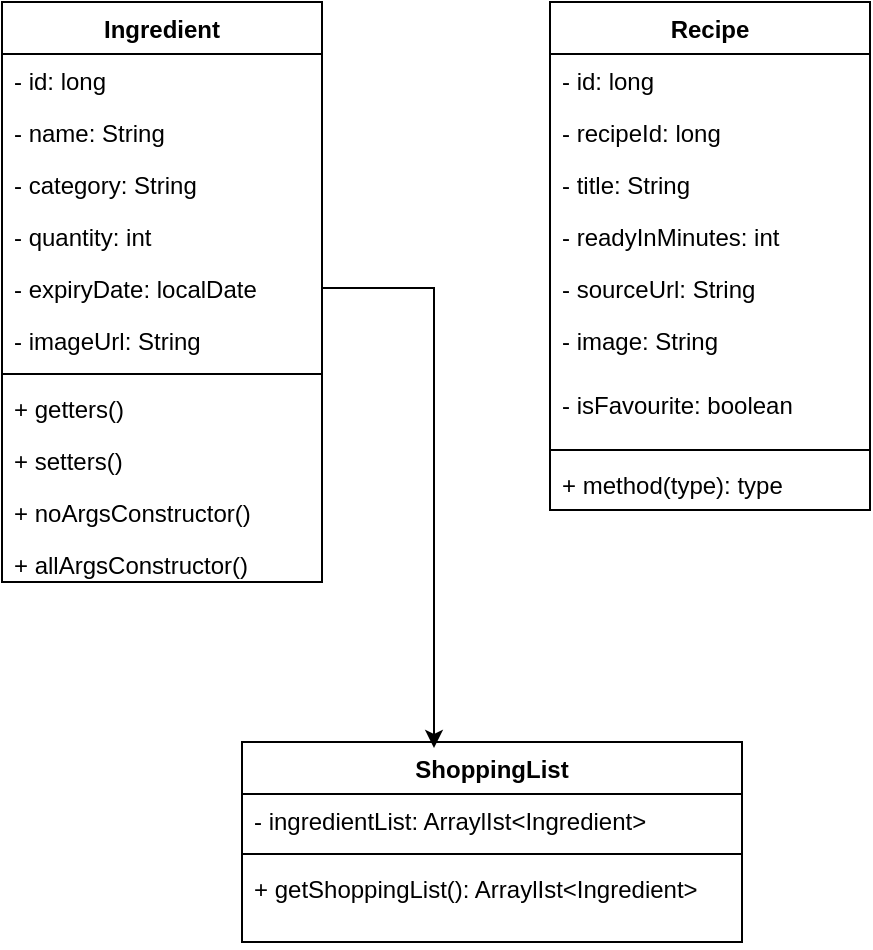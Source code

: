 <mxfile version="24.7.16">
  <diagram name="Page-1" id="iUChWv7XRFmdxUwt--pT">
    <mxGraphModel dx="762" dy="671" grid="1" gridSize="10" guides="1" tooltips="1" connect="1" arrows="1" fold="1" page="1" pageScale="1" pageWidth="827" pageHeight="1169" math="0" shadow="0">
      <root>
        <mxCell id="0" />
        <mxCell id="1" parent="0" />
        <mxCell id="l5JcuTfwr3VhaQlxWYnr-1" value="Ingredient" style="swimlane;fontStyle=1;align=center;verticalAlign=top;childLayout=stackLayout;horizontal=1;startSize=26;horizontalStack=0;resizeParent=1;resizeParentMax=0;resizeLast=0;collapsible=1;marginBottom=0;whiteSpace=wrap;html=1;" vertex="1" parent="1">
          <mxGeometry x="60" y="60" width="160" height="290" as="geometry" />
        </mxCell>
        <mxCell id="l5JcuTfwr3VhaQlxWYnr-2" value="- id: long&lt;div&gt;&lt;br&gt;&lt;/div&gt;" style="text;strokeColor=none;fillColor=none;align=left;verticalAlign=top;spacingLeft=4;spacingRight=4;overflow=hidden;rotatable=0;points=[[0,0.5],[1,0.5]];portConstraint=eastwest;whiteSpace=wrap;html=1;" vertex="1" parent="l5JcuTfwr3VhaQlxWYnr-1">
          <mxGeometry y="26" width="160" height="26" as="geometry" />
        </mxCell>
        <mxCell id="l5JcuTfwr3VhaQlxWYnr-5" value="- name: String&lt;div&gt;&lt;br&gt;&lt;/div&gt;" style="text;strokeColor=none;fillColor=none;align=left;verticalAlign=top;spacingLeft=4;spacingRight=4;overflow=hidden;rotatable=0;points=[[0,0.5],[1,0.5]];portConstraint=eastwest;whiteSpace=wrap;html=1;" vertex="1" parent="l5JcuTfwr3VhaQlxWYnr-1">
          <mxGeometry y="52" width="160" height="26" as="geometry" />
        </mxCell>
        <mxCell id="l5JcuTfwr3VhaQlxWYnr-7" value="- category: String&lt;div&gt;&lt;br&gt;&lt;/div&gt;" style="text;strokeColor=none;fillColor=none;align=left;verticalAlign=top;spacingLeft=4;spacingRight=4;overflow=hidden;rotatable=0;points=[[0,0.5],[1,0.5]];portConstraint=eastwest;whiteSpace=wrap;html=1;" vertex="1" parent="l5JcuTfwr3VhaQlxWYnr-1">
          <mxGeometry y="78" width="160" height="26" as="geometry" />
        </mxCell>
        <mxCell id="l5JcuTfwr3VhaQlxWYnr-6" value="- quantity: int&lt;div&gt;&lt;br&gt;&lt;/div&gt;" style="text;strokeColor=none;fillColor=none;align=left;verticalAlign=top;spacingLeft=4;spacingRight=4;overflow=hidden;rotatable=0;points=[[0,0.5],[1,0.5]];portConstraint=eastwest;whiteSpace=wrap;html=1;" vertex="1" parent="l5JcuTfwr3VhaQlxWYnr-1">
          <mxGeometry y="104" width="160" height="26" as="geometry" />
        </mxCell>
        <mxCell id="l5JcuTfwr3VhaQlxWYnr-8" value="- expiryDate: localDate&lt;div&gt;&lt;br&gt;&lt;/div&gt;" style="text;strokeColor=none;fillColor=none;align=left;verticalAlign=top;spacingLeft=4;spacingRight=4;overflow=hidden;rotatable=0;points=[[0,0.5],[1,0.5]];portConstraint=eastwest;whiteSpace=wrap;html=1;" vertex="1" parent="l5JcuTfwr3VhaQlxWYnr-1">
          <mxGeometry y="130" width="160" height="26" as="geometry" />
        </mxCell>
        <mxCell id="l5JcuTfwr3VhaQlxWYnr-25" value="- imageUrl: String&lt;div&gt;&lt;br&gt;&lt;/div&gt;" style="text;strokeColor=none;fillColor=none;align=left;verticalAlign=top;spacingLeft=4;spacingRight=4;overflow=hidden;rotatable=0;points=[[0,0.5],[1,0.5]];portConstraint=eastwest;whiteSpace=wrap;html=1;" vertex="1" parent="l5JcuTfwr3VhaQlxWYnr-1">
          <mxGeometry y="156" width="160" height="26" as="geometry" />
        </mxCell>
        <mxCell id="l5JcuTfwr3VhaQlxWYnr-3" value="" style="line;strokeWidth=1;fillColor=none;align=left;verticalAlign=middle;spacingTop=-1;spacingLeft=3;spacingRight=3;rotatable=0;labelPosition=right;points=[];portConstraint=eastwest;strokeColor=inherit;" vertex="1" parent="l5JcuTfwr3VhaQlxWYnr-1">
          <mxGeometry y="182" width="160" height="8" as="geometry" />
        </mxCell>
        <mxCell id="l5JcuTfwr3VhaQlxWYnr-4" value="+ getters()" style="text;strokeColor=none;fillColor=none;align=left;verticalAlign=top;spacingLeft=4;spacingRight=4;overflow=hidden;rotatable=0;points=[[0,0.5],[1,0.5]];portConstraint=eastwest;whiteSpace=wrap;html=1;" vertex="1" parent="l5JcuTfwr3VhaQlxWYnr-1">
          <mxGeometry y="190" width="160" height="26" as="geometry" />
        </mxCell>
        <mxCell id="l5JcuTfwr3VhaQlxWYnr-9" value="+ setters()" style="text;strokeColor=none;fillColor=none;align=left;verticalAlign=top;spacingLeft=4;spacingRight=4;overflow=hidden;rotatable=0;points=[[0,0.5],[1,0.5]];portConstraint=eastwest;whiteSpace=wrap;html=1;" vertex="1" parent="l5JcuTfwr3VhaQlxWYnr-1">
          <mxGeometry y="216" width="160" height="26" as="geometry" />
        </mxCell>
        <mxCell id="l5JcuTfwr3VhaQlxWYnr-10" value="+ noArgsConstructor()" style="text;strokeColor=none;fillColor=none;align=left;verticalAlign=top;spacingLeft=4;spacingRight=4;overflow=hidden;rotatable=0;points=[[0,0.5],[1,0.5]];portConstraint=eastwest;whiteSpace=wrap;html=1;" vertex="1" parent="l5JcuTfwr3VhaQlxWYnr-1">
          <mxGeometry y="242" width="160" height="26" as="geometry" />
        </mxCell>
        <mxCell id="l5JcuTfwr3VhaQlxWYnr-11" value="+ allArgsConstructor()" style="text;strokeColor=none;fillColor=none;align=left;verticalAlign=top;spacingLeft=4;spacingRight=4;overflow=hidden;rotatable=0;points=[[0,0.5],[1,0.5]];portConstraint=eastwest;whiteSpace=wrap;html=1;" vertex="1" parent="l5JcuTfwr3VhaQlxWYnr-1">
          <mxGeometry y="268" width="160" height="22" as="geometry" />
        </mxCell>
        <mxCell id="l5JcuTfwr3VhaQlxWYnr-16" value="Recipe" style="swimlane;fontStyle=1;align=center;verticalAlign=top;childLayout=stackLayout;horizontal=1;startSize=26;horizontalStack=0;resizeParent=1;resizeParentMax=0;resizeLast=0;collapsible=1;marginBottom=0;whiteSpace=wrap;html=1;" vertex="1" parent="1">
          <mxGeometry x="334" y="60" width="160" height="254" as="geometry" />
        </mxCell>
        <mxCell id="l5JcuTfwr3VhaQlxWYnr-17" value="- id: long" style="text;strokeColor=none;fillColor=none;align=left;verticalAlign=top;spacingLeft=4;spacingRight=4;overflow=hidden;rotatable=0;points=[[0,0.5],[1,0.5]];portConstraint=eastwest;whiteSpace=wrap;html=1;" vertex="1" parent="l5JcuTfwr3VhaQlxWYnr-16">
          <mxGeometry y="26" width="160" height="26" as="geometry" />
        </mxCell>
        <mxCell id="l5JcuTfwr3VhaQlxWYnr-20" value="- recipeId: long" style="text;strokeColor=none;fillColor=none;align=left;verticalAlign=top;spacingLeft=4;spacingRight=4;overflow=hidden;rotatable=0;points=[[0,0.5],[1,0.5]];portConstraint=eastwest;whiteSpace=wrap;html=1;" vertex="1" parent="l5JcuTfwr3VhaQlxWYnr-16">
          <mxGeometry y="52" width="160" height="26" as="geometry" />
        </mxCell>
        <mxCell id="l5JcuTfwr3VhaQlxWYnr-21" value="- title: String" style="text;strokeColor=none;fillColor=none;align=left;verticalAlign=top;spacingLeft=4;spacingRight=4;overflow=hidden;rotatable=0;points=[[0,0.5],[1,0.5]];portConstraint=eastwest;whiteSpace=wrap;html=1;" vertex="1" parent="l5JcuTfwr3VhaQlxWYnr-16">
          <mxGeometry y="78" width="160" height="26" as="geometry" />
        </mxCell>
        <mxCell id="l5JcuTfwr3VhaQlxWYnr-23" value="- readyInMinutes: int" style="text;strokeColor=none;fillColor=none;align=left;verticalAlign=top;spacingLeft=4;spacingRight=4;overflow=hidden;rotatable=0;points=[[0,0.5],[1,0.5]];portConstraint=eastwest;whiteSpace=wrap;html=1;" vertex="1" parent="l5JcuTfwr3VhaQlxWYnr-16">
          <mxGeometry y="104" width="160" height="26" as="geometry" />
        </mxCell>
        <mxCell id="l5JcuTfwr3VhaQlxWYnr-24" value="- sourceUrl: String" style="text;strokeColor=none;fillColor=none;align=left;verticalAlign=top;spacingLeft=4;spacingRight=4;overflow=hidden;rotatable=0;points=[[0,0.5],[1,0.5]];portConstraint=eastwest;whiteSpace=wrap;html=1;" vertex="1" parent="l5JcuTfwr3VhaQlxWYnr-16">
          <mxGeometry y="130" width="160" height="26" as="geometry" />
        </mxCell>
        <mxCell id="l5JcuTfwr3VhaQlxWYnr-26" value="- image: String" style="text;strokeColor=none;fillColor=none;align=left;verticalAlign=top;spacingLeft=4;spacingRight=4;overflow=hidden;rotatable=0;points=[[0,0.5],[1,0.5]];portConstraint=eastwest;whiteSpace=wrap;html=1;" vertex="1" parent="l5JcuTfwr3VhaQlxWYnr-16">
          <mxGeometry y="156" width="160" height="32" as="geometry" />
        </mxCell>
        <mxCell id="l5JcuTfwr3VhaQlxWYnr-39" value="- isFavourite: boolean" style="text;strokeColor=none;fillColor=none;align=left;verticalAlign=top;spacingLeft=4;spacingRight=4;overflow=hidden;rotatable=0;points=[[0,0.5],[1,0.5]];portConstraint=eastwest;whiteSpace=wrap;html=1;" vertex="1" parent="l5JcuTfwr3VhaQlxWYnr-16">
          <mxGeometry y="188" width="160" height="32" as="geometry" />
        </mxCell>
        <mxCell id="l5JcuTfwr3VhaQlxWYnr-18" value="" style="line;strokeWidth=1;fillColor=none;align=left;verticalAlign=middle;spacingTop=-1;spacingLeft=3;spacingRight=3;rotatable=0;labelPosition=right;points=[];portConstraint=eastwest;strokeColor=inherit;" vertex="1" parent="l5JcuTfwr3VhaQlxWYnr-16">
          <mxGeometry y="220" width="160" height="8" as="geometry" />
        </mxCell>
        <mxCell id="l5JcuTfwr3VhaQlxWYnr-19" value="+ method(type): type" style="text;strokeColor=none;fillColor=none;align=left;verticalAlign=top;spacingLeft=4;spacingRight=4;overflow=hidden;rotatable=0;points=[[0,0.5],[1,0.5]];portConstraint=eastwest;whiteSpace=wrap;html=1;" vertex="1" parent="l5JcuTfwr3VhaQlxWYnr-16">
          <mxGeometry y="228" width="160" height="26" as="geometry" />
        </mxCell>
        <mxCell id="l5JcuTfwr3VhaQlxWYnr-27" value="ShoppingList" style="swimlane;fontStyle=1;align=center;verticalAlign=top;childLayout=stackLayout;horizontal=1;startSize=26;horizontalStack=0;resizeParent=1;resizeParentMax=0;resizeLast=0;collapsible=1;marginBottom=0;whiteSpace=wrap;html=1;" vertex="1" parent="1">
          <mxGeometry x="180" y="430" width="250" height="100" as="geometry" />
        </mxCell>
        <mxCell id="l5JcuTfwr3VhaQlxWYnr-28" value="- ingredientList: ArraylIst&amp;lt;Ingredient&amp;gt;&amp;nbsp;" style="text;strokeColor=none;fillColor=none;align=left;verticalAlign=top;spacingLeft=4;spacingRight=4;overflow=hidden;rotatable=0;points=[[0,0.5],[1,0.5]];portConstraint=eastwest;whiteSpace=wrap;html=1;" vertex="1" parent="l5JcuTfwr3VhaQlxWYnr-27">
          <mxGeometry y="26" width="250" height="26" as="geometry" />
        </mxCell>
        <mxCell id="l5JcuTfwr3VhaQlxWYnr-29" value="" style="line;strokeWidth=1;fillColor=none;align=left;verticalAlign=middle;spacingTop=-1;spacingLeft=3;spacingRight=3;rotatable=0;labelPosition=right;points=[];portConstraint=eastwest;strokeColor=inherit;" vertex="1" parent="l5JcuTfwr3VhaQlxWYnr-27">
          <mxGeometry y="52" width="250" height="8" as="geometry" />
        </mxCell>
        <mxCell id="l5JcuTfwr3VhaQlxWYnr-30" value="+ getShoppingList(): ArraylIst&amp;lt;Ingredient&amp;gt;" style="text;strokeColor=none;fillColor=none;align=left;verticalAlign=top;spacingLeft=4;spacingRight=4;overflow=hidden;rotatable=0;points=[[0,0.5],[1,0.5]];portConstraint=eastwest;whiteSpace=wrap;html=1;" vertex="1" parent="l5JcuTfwr3VhaQlxWYnr-27">
          <mxGeometry y="60" width="250" height="40" as="geometry" />
        </mxCell>
        <mxCell id="l5JcuTfwr3VhaQlxWYnr-34" value="" style="edgeStyle=orthogonalEdgeStyle;rounded=0;orthogonalLoop=1;jettySize=auto;html=1;entryX=0.384;entryY=0.03;entryDx=0;entryDy=0;entryPerimeter=0;" edge="1" parent="1" source="l5JcuTfwr3VhaQlxWYnr-8" target="l5JcuTfwr3VhaQlxWYnr-27">
          <mxGeometry relative="1" as="geometry" />
        </mxCell>
      </root>
    </mxGraphModel>
  </diagram>
</mxfile>
